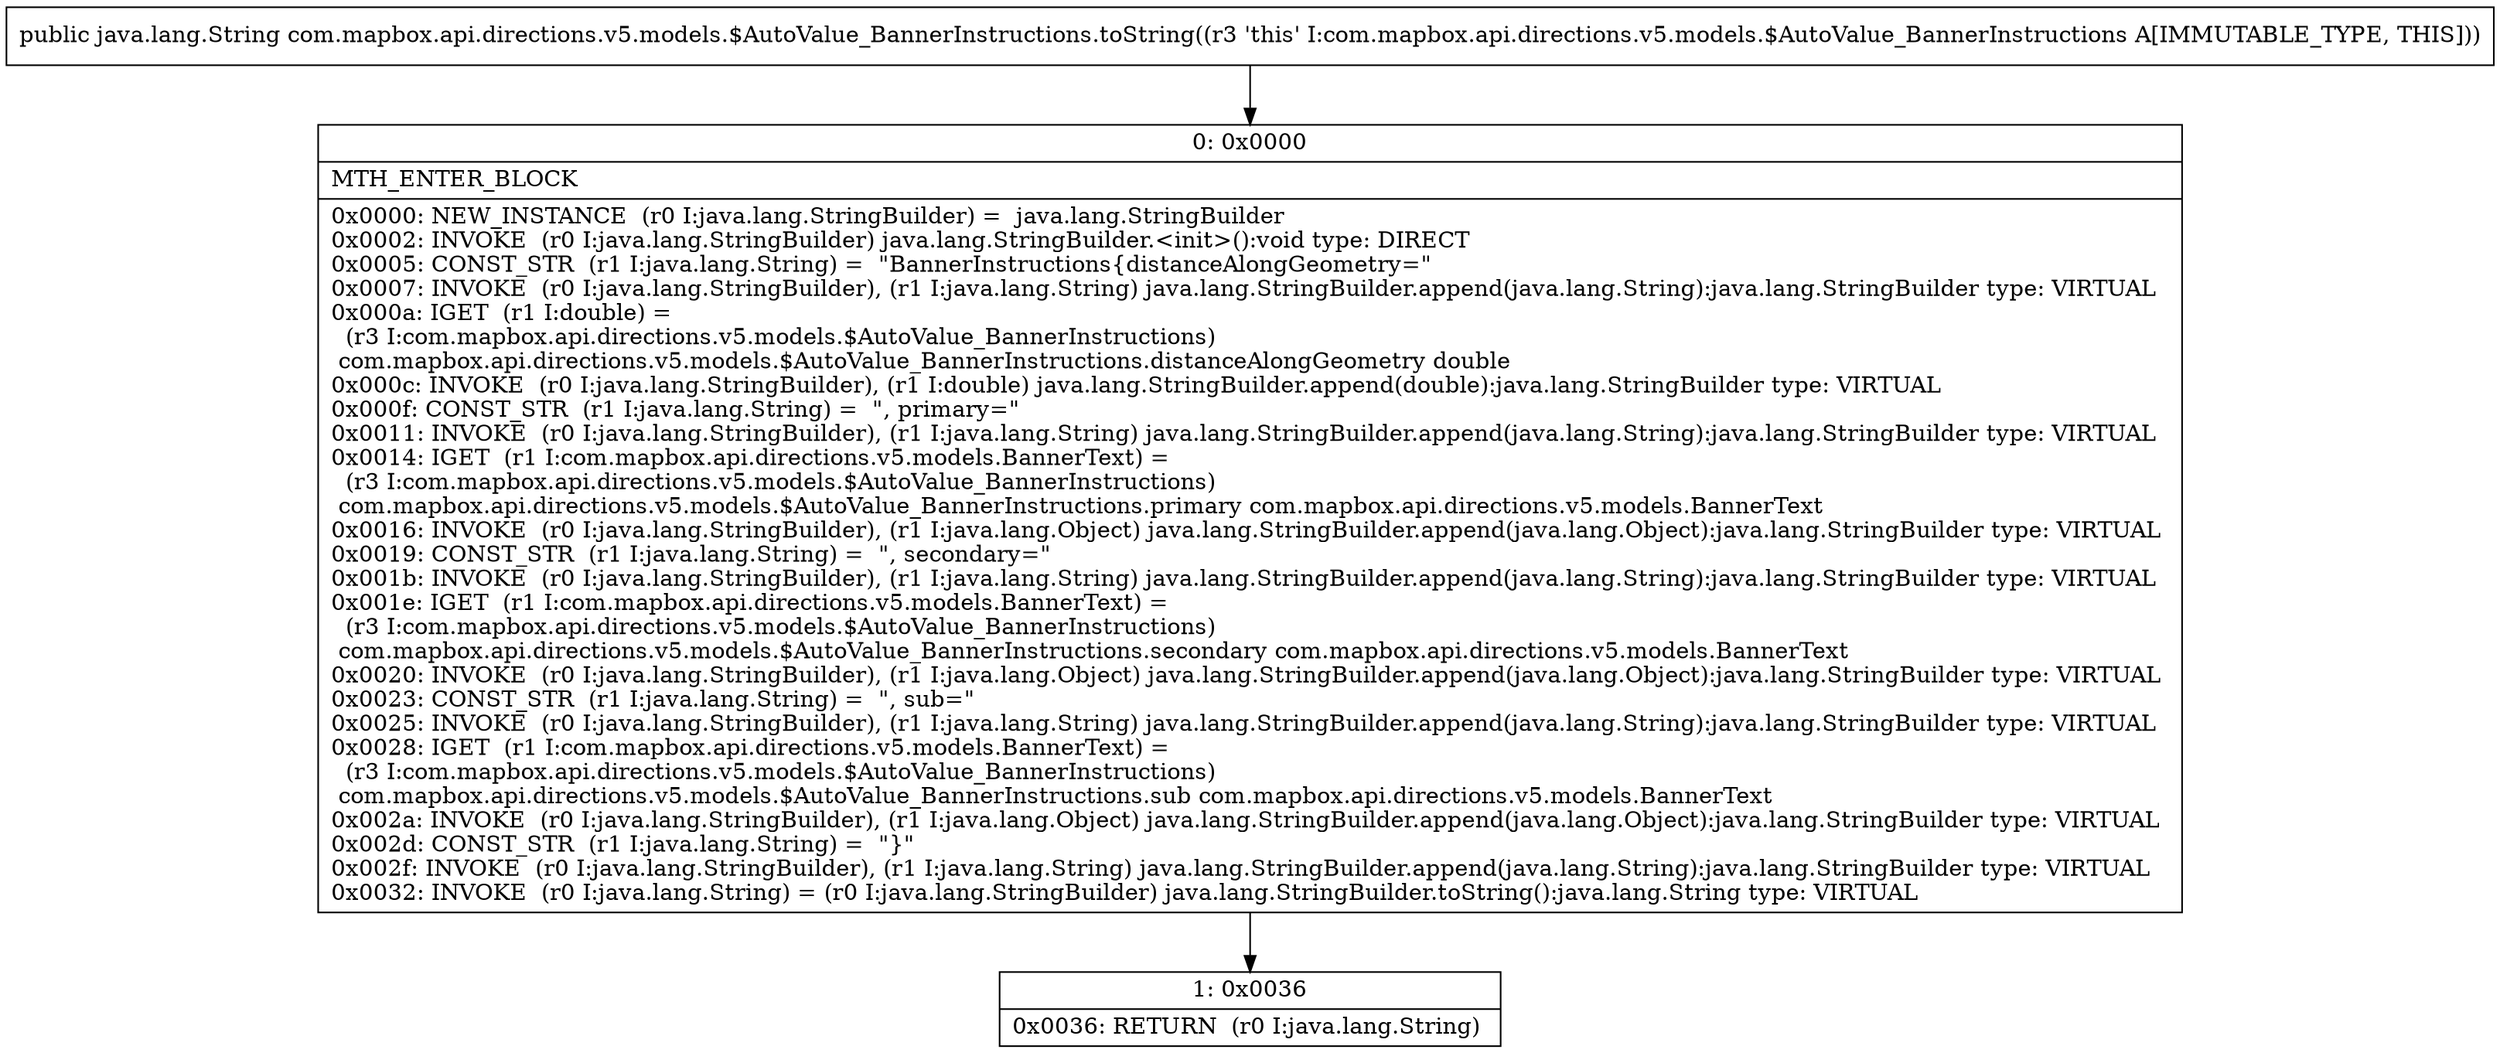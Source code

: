 digraph "CFG forcom.mapbox.api.directions.v5.models.$AutoValue_BannerInstructions.toString()Ljava\/lang\/String;" {
Node_0 [shape=record,label="{0\:\ 0x0000|MTH_ENTER_BLOCK\l|0x0000: NEW_INSTANCE  (r0 I:java.lang.StringBuilder) =  java.lang.StringBuilder \l0x0002: INVOKE  (r0 I:java.lang.StringBuilder) java.lang.StringBuilder.\<init\>():void type: DIRECT \l0x0005: CONST_STR  (r1 I:java.lang.String) =  \"BannerInstructions\{distanceAlongGeometry=\" \l0x0007: INVOKE  (r0 I:java.lang.StringBuilder), (r1 I:java.lang.String) java.lang.StringBuilder.append(java.lang.String):java.lang.StringBuilder type: VIRTUAL \l0x000a: IGET  (r1 I:double) = \l  (r3 I:com.mapbox.api.directions.v5.models.$AutoValue_BannerInstructions)\l com.mapbox.api.directions.v5.models.$AutoValue_BannerInstructions.distanceAlongGeometry double \l0x000c: INVOKE  (r0 I:java.lang.StringBuilder), (r1 I:double) java.lang.StringBuilder.append(double):java.lang.StringBuilder type: VIRTUAL \l0x000f: CONST_STR  (r1 I:java.lang.String) =  \", primary=\" \l0x0011: INVOKE  (r0 I:java.lang.StringBuilder), (r1 I:java.lang.String) java.lang.StringBuilder.append(java.lang.String):java.lang.StringBuilder type: VIRTUAL \l0x0014: IGET  (r1 I:com.mapbox.api.directions.v5.models.BannerText) = \l  (r3 I:com.mapbox.api.directions.v5.models.$AutoValue_BannerInstructions)\l com.mapbox.api.directions.v5.models.$AutoValue_BannerInstructions.primary com.mapbox.api.directions.v5.models.BannerText \l0x0016: INVOKE  (r0 I:java.lang.StringBuilder), (r1 I:java.lang.Object) java.lang.StringBuilder.append(java.lang.Object):java.lang.StringBuilder type: VIRTUAL \l0x0019: CONST_STR  (r1 I:java.lang.String) =  \", secondary=\" \l0x001b: INVOKE  (r0 I:java.lang.StringBuilder), (r1 I:java.lang.String) java.lang.StringBuilder.append(java.lang.String):java.lang.StringBuilder type: VIRTUAL \l0x001e: IGET  (r1 I:com.mapbox.api.directions.v5.models.BannerText) = \l  (r3 I:com.mapbox.api.directions.v5.models.$AutoValue_BannerInstructions)\l com.mapbox.api.directions.v5.models.$AutoValue_BannerInstructions.secondary com.mapbox.api.directions.v5.models.BannerText \l0x0020: INVOKE  (r0 I:java.lang.StringBuilder), (r1 I:java.lang.Object) java.lang.StringBuilder.append(java.lang.Object):java.lang.StringBuilder type: VIRTUAL \l0x0023: CONST_STR  (r1 I:java.lang.String) =  \", sub=\" \l0x0025: INVOKE  (r0 I:java.lang.StringBuilder), (r1 I:java.lang.String) java.lang.StringBuilder.append(java.lang.String):java.lang.StringBuilder type: VIRTUAL \l0x0028: IGET  (r1 I:com.mapbox.api.directions.v5.models.BannerText) = \l  (r3 I:com.mapbox.api.directions.v5.models.$AutoValue_BannerInstructions)\l com.mapbox.api.directions.v5.models.$AutoValue_BannerInstructions.sub com.mapbox.api.directions.v5.models.BannerText \l0x002a: INVOKE  (r0 I:java.lang.StringBuilder), (r1 I:java.lang.Object) java.lang.StringBuilder.append(java.lang.Object):java.lang.StringBuilder type: VIRTUAL \l0x002d: CONST_STR  (r1 I:java.lang.String) =  \"\}\" \l0x002f: INVOKE  (r0 I:java.lang.StringBuilder), (r1 I:java.lang.String) java.lang.StringBuilder.append(java.lang.String):java.lang.StringBuilder type: VIRTUAL \l0x0032: INVOKE  (r0 I:java.lang.String) = (r0 I:java.lang.StringBuilder) java.lang.StringBuilder.toString():java.lang.String type: VIRTUAL \l}"];
Node_1 [shape=record,label="{1\:\ 0x0036|0x0036: RETURN  (r0 I:java.lang.String) \l}"];
MethodNode[shape=record,label="{public java.lang.String com.mapbox.api.directions.v5.models.$AutoValue_BannerInstructions.toString((r3 'this' I:com.mapbox.api.directions.v5.models.$AutoValue_BannerInstructions A[IMMUTABLE_TYPE, THIS])) }"];
MethodNode -> Node_0;
Node_0 -> Node_1;
}

